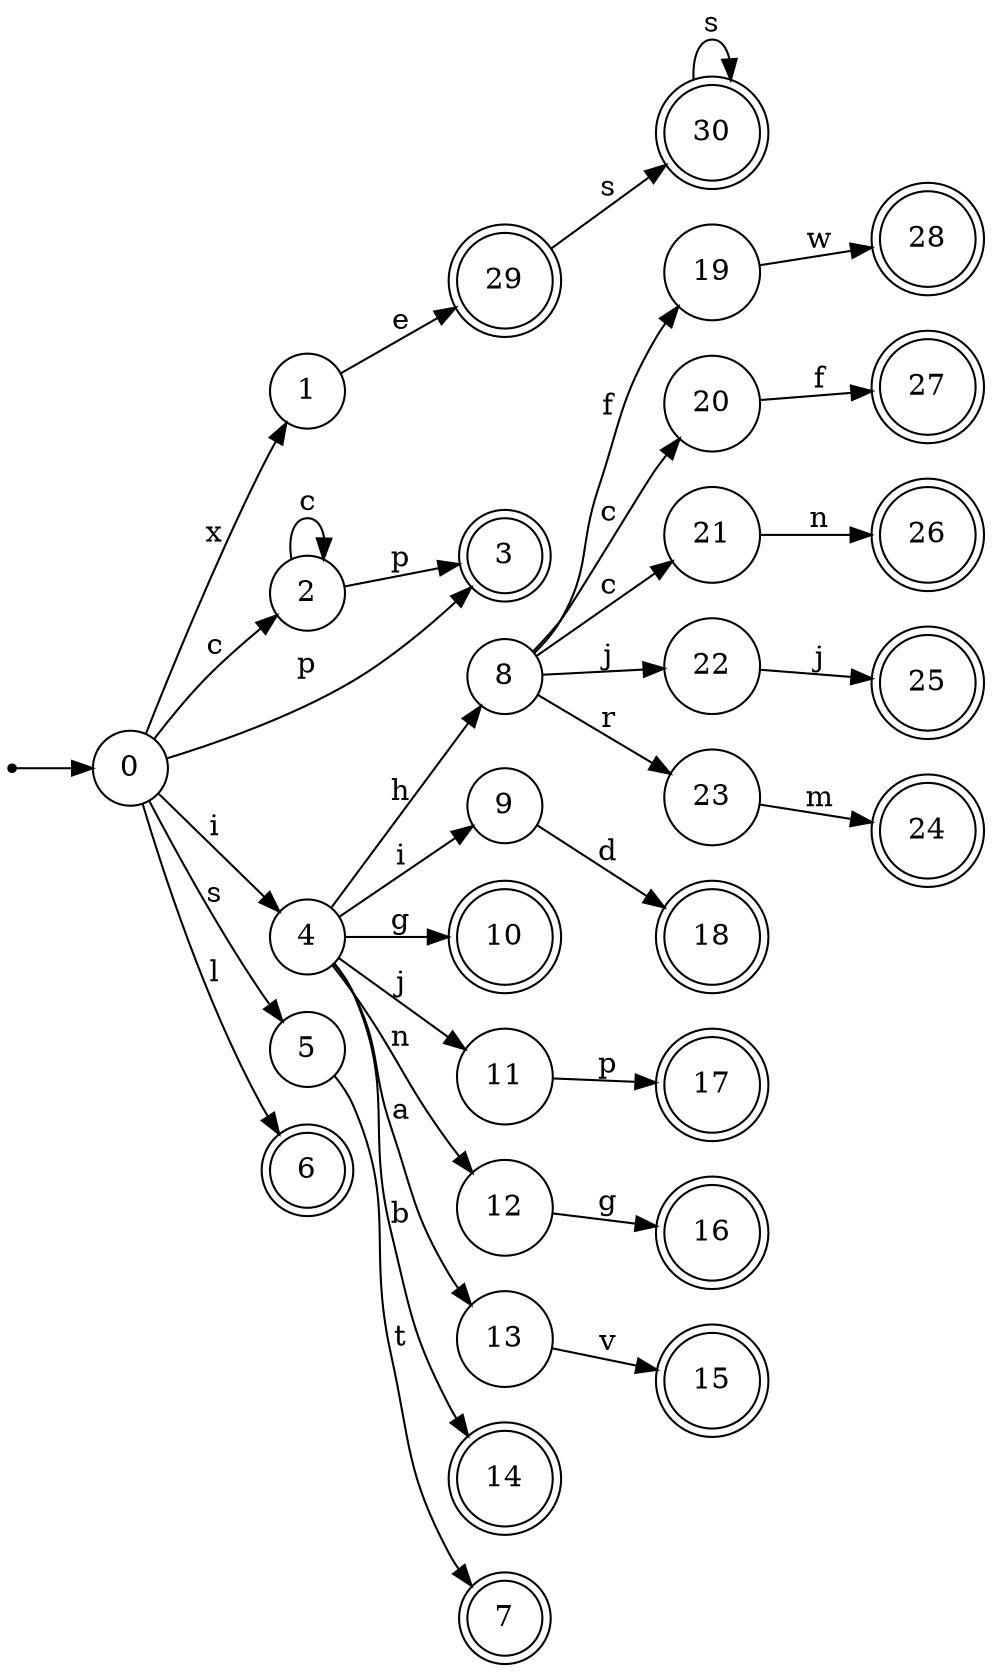 digraph finite_state_machine {
rankdir=LR;
size="20,20";
node [shape = point]; "dummy0"
node [shape = circle]; "0";
"dummy0" -> "0";
node [shape = circle]; "1";
node [shape = circle]; "2";
node [shape = doublecircle]; "3";node [shape = circle]; "4";
node [shape = circle]; "5";
node [shape = doublecircle]; "6";node [shape = doublecircle]; "7";node [shape = circle]; "8";
node [shape = circle]; "9";
node [shape = doublecircle]; "10";node [shape = circle]; "11";
node [shape = circle]; "12";
node [shape = circle]; "13";
node [shape = doublecircle]; "14";node [shape = doublecircle]; "15";node [shape = doublecircle]; "16";node [shape = doublecircle]; "17";node [shape = doublecircle]; "18";node [shape = circle]; "19";
node [shape = circle]; "20";
node [shape = circle]; "21";
node [shape = circle]; "22";
node [shape = circle]; "23";
node [shape = doublecircle]; "24";node [shape = doublecircle]; "25";node [shape = doublecircle]; "26";node [shape = doublecircle]; "27";node [shape = doublecircle]; "28";node [shape = doublecircle]; "29";node [shape = doublecircle]; "30";"0" -> "1" [label = "x"];
 "0" -> "2" [label = "c"];
 "0" -> "3" [label = "p"];
 "0" -> "4" [label = "i"];
 "0" -> "5" [label = "s"];
 "0" -> "6" [label = "l"];
 "5" -> "7" [label = "t"];
 "4" -> "8" [label = "h"];
 "4" -> "9" [label = "i"];
 "4" -> "10" [label = "g"];
 "4" -> "11" [label = "j"];
 "4" -> "12" [label = "n"];
 "4" -> "13" [label = "a"];
 "4" -> "14" [label = "b"];
 "13" -> "15" [label = "v"];
 "12" -> "16" [label = "g"];
 "11" -> "17" [label = "p"];
 "9" -> "18" [label = "d"];
 "8" -> "19" [label = "f"];
 "8" -> "20" [label = "c"];
 "8" -> "21" [label = "c"];
 "8" -> "22" [label = "j"];
 "8" -> "23" [label = "r"];
 "23" -> "24" [label = "m"];
 "22" -> "25" [label = "j"];
 "21" -> "26" [label = "n"];
 "20" -> "27" [label = "f"];
 "19" -> "28" [label = "w"];
 "2" -> "2" [label = "c"];
 "2" -> "3" [label = "p"];
 "1" -> "29" [label = "e"];
 "29" -> "30" [label = "s"];
 "30" -> "30" [label = "s"];
 }
